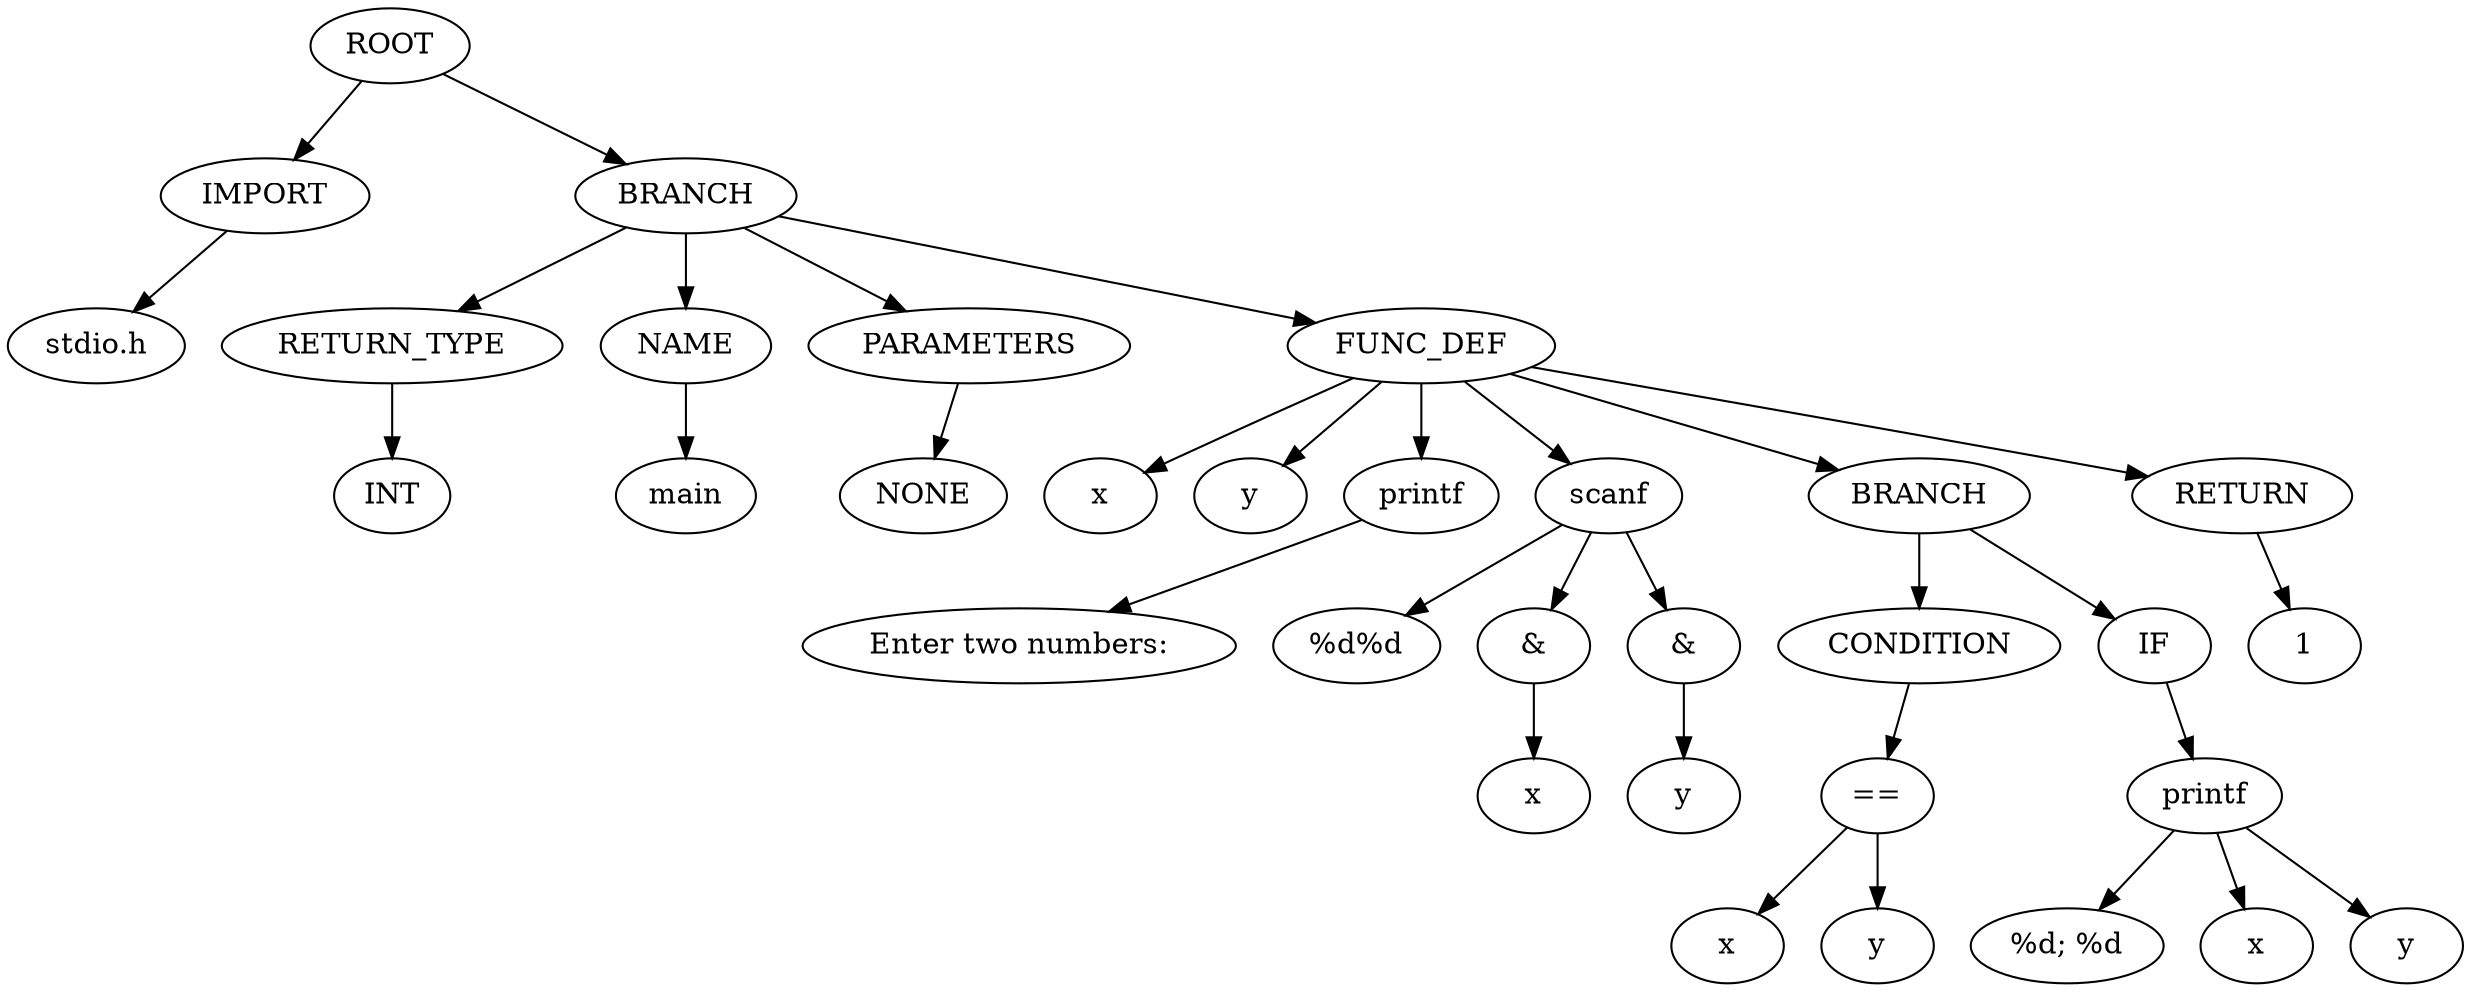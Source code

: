 strict digraph G{
l11[label = "IMPORT"]
l111[label = "BRANCH"]
"ROOT"->"l11"
l11131[label = "stdio.h"]
"l11"->l11131
"ROOT"->"l111"
l111331[label = "RETURN_TYPE"]
l1113311[label = "NAME"]
l11133111[label = "PARAMETERS"]
l111331111[label = "FUNC_DEF"]
"l111"->"l111331"
l11133111131[label = "INT"]
"l111331"->l11133111131
"l111"->"l1113311"
l111331111331[label = "main"]
"l1113311"->l111331111331
"l111"->"l11133111"
l1113311113331[label = "NONE"]
"l11133111"->l1113311113331
"l111"->"l111331111"
l11133111133331[label = "x"]
l111331111333311[label = "y"]
l1113311113333111[label = "printf"]
l11133111133331111[label = "scanf"]
l111331111333311111[label = "BRANCH"]
l1113311113333111111[label = "RETURN"]
"l111331111"->l11133111133331
"l111331111"->l111331111333311
"l111331111"->"l1113311113333111"
l11133111133331111113331[label = "Enter two numbers:"]
"l1113311113333111"->l11133111133331111113331
"l111331111"->"l11133111133331111"
l111331111333311111133331[label = "%d%d"]
l1113311113333111111333311[label = "&"]
l11133111133331111113333111[label = "&"]
"l11133111133331111"->l111331111333311111133331
"l11133111133331111"->"l1113311113333111111333311"
l11133111133331111113333111331[label = "x"]
"l1113311113333111111333311"->l11133111133331111113333111331
"l11133111133331111"->"l11133111133331111113333111"
l111331111333311111133331113331[label = "y"]
"l11133111133331111113333111"->l111331111333311111133331113331
"l111331111"->"l111331111333311111"
l1113311113333111111333331[label = "CONDITION"]
l11133111133331111113333311[label = "IF"]
"l111331111333311111"->"l1113311113333111111333331"
l1113311113333111111333331131[label = "=="]
"l1113311113333111111333331"->"l1113311113333111111333331131"
l111331111333311111133333113131[label = "x"]
l1113311113333111111333331131311[label = "y"]
"l1113311113333111111333331131"->l111331111333311111133333113131
"l1113311113333111111333331131"->l1113311113333111111333331131311
"l111331111333311111"->"l11133111133331111113333311"
l11133111133331111113333311331[label = "printf"]
"l11133111133331111113333311"->"l11133111133331111113333311331"
l1113311113333111111333331133131[label = "%d; %d"]
l11133111133331111113333311331311[label = "x"]
l111331111333311111133333113313111[label = "y"]
"l11133111133331111113333311331"->l1113311113333111111333331133131
"l11133111133331111113333311331"->l11133111133331111113333311331311
"l11133111133331111113333311331"->l111331111333311111133333113313111
"l111331111"->"l1113311113333111111"
l11133111133331111113333331[label = "1"]
"l1113311113333111111"->l11133111133331111113333331
}
